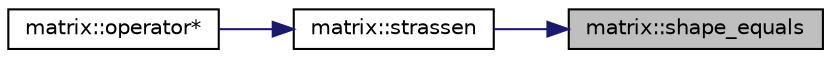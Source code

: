 digraph "matrix::shape_equals"
{
 // LATEX_PDF_SIZE
  edge [fontname="Helvetica",fontsize="10",labelfontname="Helvetica",labelfontsize="10"];
  node [fontname="Helvetica",fontsize="10",shape=record];
  rankdir="RL";
  Node1 [label="matrix::shape_equals",height=0.2,width=0.4,color="black", fillcolor="grey75", style="filled", fontcolor="black",tooltip="Judge if two matrices have the exactly same shape."];
  Node1 -> Node2 [dir="back",color="midnightblue",fontsize="10",style="solid",fontname="Helvetica"];
  Node2 [label="matrix::strassen",height=0.2,width=0.4,color="black", fillcolor="white", style="filled",URL="$classmatrix.html#a97a0414e6562fd53ee47d01fe20f04df",tooltip="Strassen algorithm for matrix multiplication."];
  Node2 -> Node3 [dir="back",color="midnightblue",fontsize="10",style="solid",fontname="Helvetica"];
  Node3 [label="matrix::operator*",height=0.2,width=0.4,color="black", fillcolor="white", style="filled",URL="$classmatrix.html#adf3572c9488824f48c85c80a10df8a80",tooltip="Matrix multiplication."];
}

